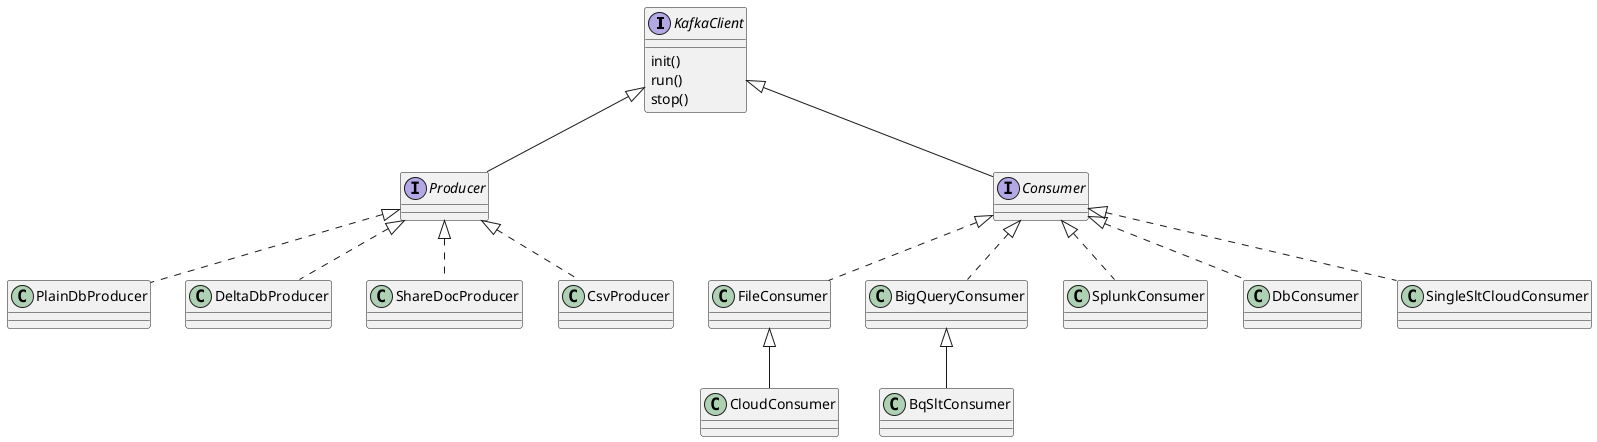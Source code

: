 @startuml

interface KafkaClient {
    init()
    run()
    stop()
}

interface Producer
class PlainDbProducer
class DeltaDbProducer
class ShareDocProducer
class CsvProducer

interface Consumer
class FileConsumer
class CloudConsumer
class BigQueryConsumer
class BqSltConsumer
class SplunkConsumer
class DbConsumer
class SingleSltCloudConsumer

KafkaClient <|--  Producer
Producer <|..  PlainDbProducer
Producer <|..  DeltaDbProducer
Producer <|..  ShareDocProducer
Producer <|..  CsvProducer

KafkaClient <|-- Consumer
Consumer <|.. FileConsumer
FileConsumer <|-- CloudConsumer
Consumer <|.. BigQueryConsumer
BigQueryConsumer <|-- BqSltConsumer
Consumer <|.. SplunkConsumer
Consumer <|.. DbConsumer
Consumer <|.. SingleSltCloudConsumer

@enduml